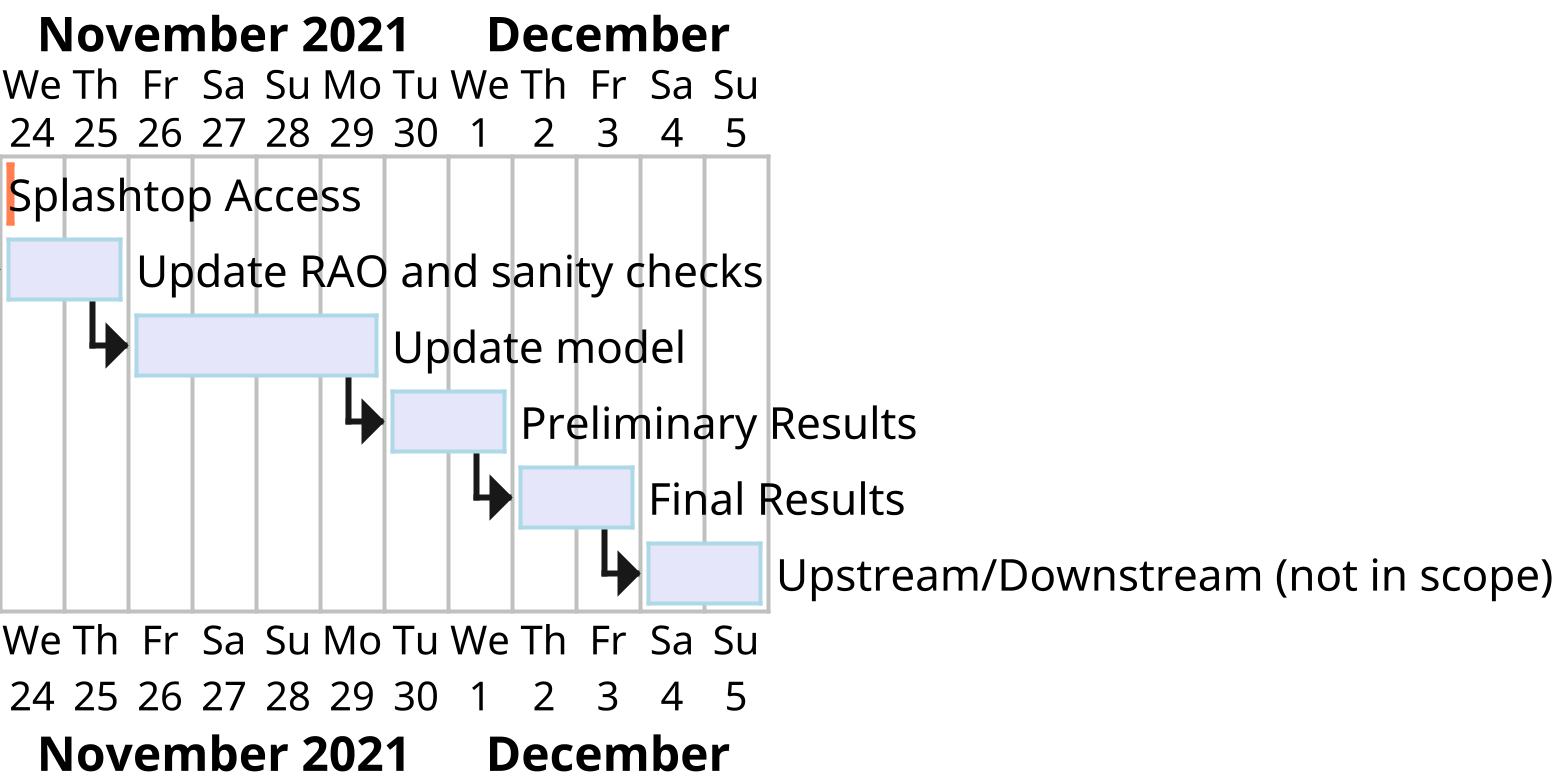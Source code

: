 \@startgantt
scale 4
Project starts the 2021/11/24
[Splashtop Access] lasts 0 days and is colored in Coral
[Update RAO and sanity checks] starts 0 day after [Splashtop Access]'s end  and lasts 2 days and is colored in Lavender/LightBlue
[Update model]  starts 0 day after [Update RAO and sanity checks]'s end and lasts 4 days and is colored in Lavender/LightBlue
[Preliminary Results]  starts 0 day after [Update model]'s end and lasts 2 days and is colored in Lavender/LightBlue
[Final Results] starts 0 day after [Preliminary Results]'s end and lasts 2 days and is colored in Lavender/LightBlue
[Upstream/Downstream (not in scope)] starts 0 day after [Final Results]'s end and lasts 2 days and is colored in Lavender/LightBlue
@endgantt